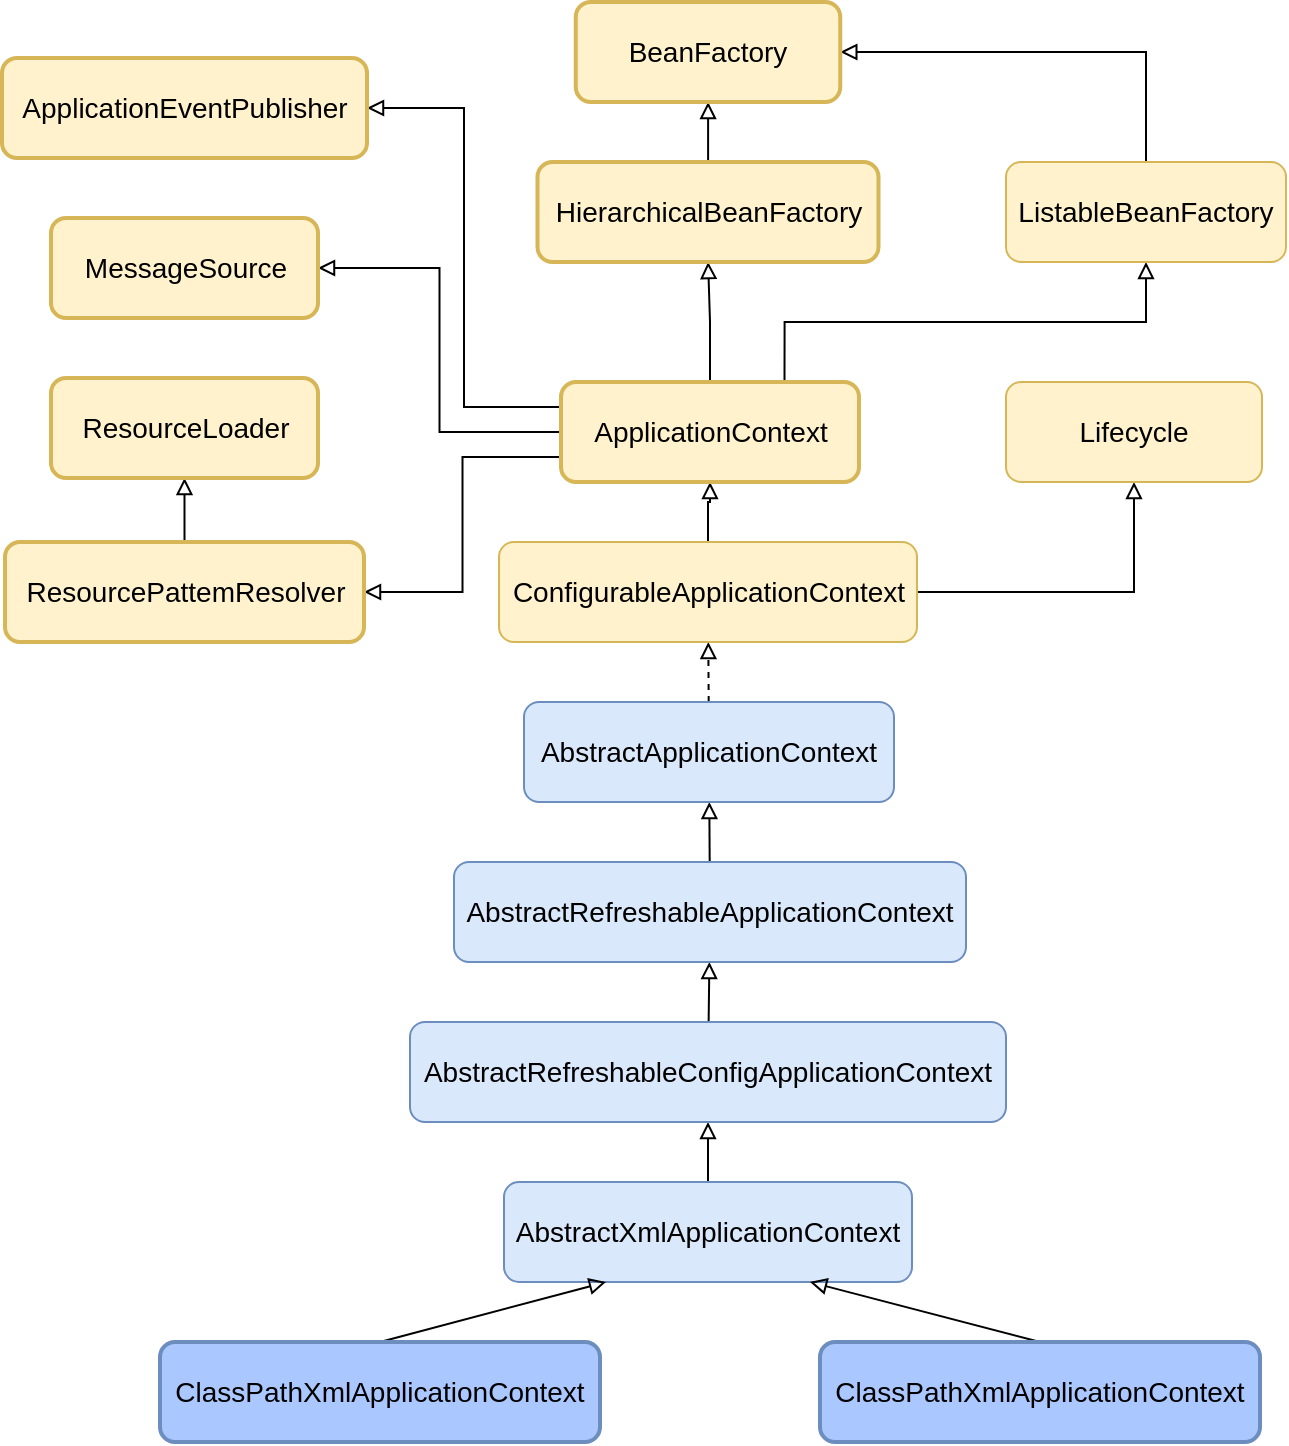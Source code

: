 <mxfile version="15.4.0" type="device"><diagram id="C5RBs43oDa-KdzZeNtuy" name="Page-1"><mxGraphModel dx="907" dy="1210" grid="1" gridSize="10" guides="1" tooltips="1" connect="1" arrows="1" fold="1" page="1" pageScale="1" pageWidth="827" pageHeight="583" math="0" shadow="0"><root><mxCell id="WIyWlLk6GJQsqaUBKTNV-0"/><mxCell id="WIyWlLk6GJQsqaUBKTNV-1" parent="WIyWlLk6GJQsqaUBKTNV-0"/><mxCell id="d60LMpljbLS-f05bGhTv-6" value="" style="edgeStyle=none;rounded=0;orthogonalLoop=1;jettySize=auto;html=1;fontSize=14;endArrow=block;endFill=0;" edge="1" parent="WIyWlLk6GJQsqaUBKTNV-1" source="d60LMpljbLS-f05bGhTv-0" target="d60LMpljbLS-f05bGhTv-5"><mxGeometry relative="1" as="geometry"/></mxCell><mxCell id="d60LMpljbLS-f05bGhTv-0" value="AbstractXmlApplicationContext" style="rounded=1;whiteSpace=wrap;html=1;fontSize=14;fontStyle=0;fillColor=#dae8fc;strokeColor=#6c8ebf;" vertex="1" parent="WIyWlLk6GJQsqaUBKTNV-1"><mxGeometry x="311" y="420" width="204" height="50" as="geometry"/></mxCell><mxCell id="d60LMpljbLS-f05bGhTv-4" style="edgeStyle=none;rounded=0;orthogonalLoop=1;jettySize=auto;html=1;exitX=0.5;exitY=0;exitDx=0;exitDy=0;entryX=0.75;entryY=1;entryDx=0;entryDy=0;fontSize=14;endArrow=block;endFill=0;" edge="1" parent="WIyWlLk6GJQsqaUBKTNV-1" source="d60LMpljbLS-f05bGhTv-1" target="d60LMpljbLS-f05bGhTv-0"><mxGeometry relative="1" as="geometry"/></mxCell><mxCell id="d60LMpljbLS-f05bGhTv-1" value="ClassPathXmlApplicationContext" style="rounded=1;whiteSpace=wrap;html=1;fontSize=14;fontStyle=0;fillColor=#ABC7FF;strokeColor=#6c8ebf;strokeWidth=2;" vertex="1" parent="WIyWlLk6GJQsqaUBKTNV-1"><mxGeometry x="469" y="500" width="220" height="50" as="geometry"/></mxCell><mxCell id="d60LMpljbLS-f05bGhTv-3" style="rounded=0;orthogonalLoop=1;jettySize=auto;html=1;exitX=0.5;exitY=0;exitDx=0;exitDy=0;entryX=0.25;entryY=1;entryDx=0;entryDy=0;fontSize=14;endArrow=block;endFill=0;" edge="1" parent="WIyWlLk6GJQsqaUBKTNV-1" source="d60LMpljbLS-f05bGhTv-2" target="d60LMpljbLS-f05bGhTv-0"><mxGeometry relative="1" as="geometry"/></mxCell><mxCell id="d60LMpljbLS-f05bGhTv-2" value="ClassPathXmlApplicationContext" style="rounded=1;whiteSpace=wrap;html=1;fontSize=14;fontStyle=0;fillColor=#ABC7FF;strokeColor=#6c8ebf;strokeWidth=2;" vertex="1" parent="WIyWlLk6GJQsqaUBKTNV-1"><mxGeometry x="139" y="500" width="220" height="50" as="geometry"/></mxCell><mxCell id="d60LMpljbLS-f05bGhTv-8" value="" style="edgeStyle=none;rounded=0;orthogonalLoop=1;jettySize=auto;html=1;fontSize=14;endArrow=block;endFill=0;" edge="1" parent="WIyWlLk6GJQsqaUBKTNV-1" source="d60LMpljbLS-f05bGhTv-5" target="d60LMpljbLS-f05bGhTv-7"><mxGeometry relative="1" as="geometry"/></mxCell><mxCell id="d60LMpljbLS-f05bGhTv-5" value="AbstractRefreshableConfigApplicationContext" style="rounded=1;whiteSpace=wrap;html=1;fontSize=14;fontStyle=0;fillColor=#dae8fc;strokeColor=#6c8ebf;" vertex="1" parent="WIyWlLk6GJQsqaUBKTNV-1"><mxGeometry x="264" y="340" width="298" height="50" as="geometry"/></mxCell><mxCell id="d60LMpljbLS-f05bGhTv-11" value="" style="edgeStyle=none;rounded=0;orthogonalLoop=1;jettySize=auto;html=1;fontSize=14;endArrow=block;endFill=0;" edge="1" parent="WIyWlLk6GJQsqaUBKTNV-1" source="d60LMpljbLS-f05bGhTv-7" target="d60LMpljbLS-f05bGhTv-10"><mxGeometry relative="1" as="geometry"/></mxCell><mxCell id="d60LMpljbLS-f05bGhTv-7" value="AbstractRefreshableApplicationContext" style="rounded=1;whiteSpace=wrap;html=1;fontSize=14;fontStyle=0;fillColor=#dae8fc;strokeColor=#6c8ebf;" vertex="1" parent="WIyWlLk6GJQsqaUBKTNV-1"><mxGeometry x="286" y="260" width="256" height="50" as="geometry"/></mxCell><mxCell id="d60LMpljbLS-f05bGhTv-13" value="" style="edgeStyle=none;rounded=0;orthogonalLoop=1;jettySize=auto;html=1;fontSize=14;endArrow=block;endFill=0;dashed=1;" edge="1" parent="WIyWlLk6GJQsqaUBKTNV-1" source="d60LMpljbLS-f05bGhTv-10" target="d60LMpljbLS-f05bGhTv-12"><mxGeometry relative="1" as="geometry"/></mxCell><mxCell id="d60LMpljbLS-f05bGhTv-10" value="AbstractApplicationContext" style="rounded=1;whiteSpace=wrap;html=1;fontSize=14;fontStyle=0;fillColor=#dae8fc;strokeColor=#6c8ebf;" vertex="1" parent="WIyWlLk6GJQsqaUBKTNV-1"><mxGeometry x="321" y="180" width="185" height="50" as="geometry"/></mxCell><mxCell id="d60LMpljbLS-f05bGhTv-15" value="" style="edgeStyle=orthogonalEdgeStyle;rounded=0;orthogonalLoop=1;jettySize=auto;html=1;fontSize=14;endArrow=block;endFill=0;entryX=0.5;entryY=1;entryDx=0;entryDy=0;exitX=1;exitY=0.5;exitDx=0;exitDy=0;" edge="1" parent="WIyWlLk6GJQsqaUBKTNV-1" source="d60LMpljbLS-f05bGhTv-12" target="d60LMpljbLS-f05bGhTv-14"><mxGeometry relative="1" as="geometry"/></mxCell><mxCell id="d60LMpljbLS-f05bGhTv-17" value="" style="edgeStyle=orthogonalEdgeStyle;rounded=0;orthogonalLoop=1;jettySize=auto;html=1;fontSize=14;endArrow=block;endFill=0;" edge="1" parent="WIyWlLk6GJQsqaUBKTNV-1" source="d60LMpljbLS-f05bGhTv-12" target="d60LMpljbLS-f05bGhTv-16"><mxGeometry relative="1" as="geometry"/></mxCell><mxCell id="d60LMpljbLS-f05bGhTv-12" value="ConfigurableApplicationContext" style="rounded=1;whiteSpace=wrap;html=1;fontSize=14;fontStyle=0;fillColor=#fff2cc;strokeColor=#d6b656;" vertex="1" parent="WIyWlLk6GJQsqaUBKTNV-1"><mxGeometry x="308.5" y="100" width="209" height="50" as="geometry"/></mxCell><mxCell id="d60LMpljbLS-f05bGhTv-14" value="Lifecycle" style="rounded=1;whiteSpace=wrap;html=1;fontSize=14;fontStyle=0;fillColor=#fff2cc;strokeColor=#d6b656;" vertex="1" parent="WIyWlLk6GJQsqaUBKTNV-1"><mxGeometry x="562" y="20" width="128" height="50" as="geometry"/></mxCell><mxCell id="d60LMpljbLS-f05bGhTv-19" value="" style="edgeStyle=orthogonalEdgeStyle;rounded=0;orthogonalLoop=1;jettySize=auto;html=1;fontSize=14;endArrow=block;endFill=0;" edge="1" parent="WIyWlLk6GJQsqaUBKTNV-1" source="d60LMpljbLS-f05bGhTv-16" target="d60LMpljbLS-f05bGhTv-18"><mxGeometry relative="1" as="geometry"/></mxCell><mxCell id="d60LMpljbLS-f05bGhTv-21" style="edgeStyle=orthogonalEdgeStyle;rounded=0;orthogonalLoop=1;jettySize=auto;html=1;exitX=0.75;exitY=0;exitDx=0;exitDy=0;entryX=0.5;entryY=1;entryDx=0;entryDy=0;fontSize=14;endArrow=block;endFill=0;" edge="1" parent="WIyWlLk6GJQsqaUBKTNV-1" source="d60LMpljbLS-f05bGhTv-16" target="d60LMpljbLS-f05bGhTv-20"><mxGeometry relative="1" as="geometry"><Array as="points"><mxPoint x="451" y="-10"/><mxPoint x="632" y="-10"/></Array></mxGeometry></mxCell><mxCell id="d60LMpljbLS-f05bGhTv-31" style="edgeStyle=orthogonalEdgeStyle;rounded=0;orthogonalLoop=1;jettySize=auto;html=1;exitX=0;exitY=0.75;exitDx=0;exitDy=0;fontSize=14;endArrow=block;endFill=0;entryX=1;entryY=0.5;entryDx=0;entryDy=0;" edge="1" parent="WIyWlLk6GJQsqaUBKTNV-1" source="d60LMpljbLS-f05bGhTv-16" target="d60LMpljbLS-f05bGhTv-27"><mxGeometry relative="1" as="geometry"/></mxCell><mxCell id="d60LMpljbLS-f05bGhTv-33" style="edgeStyle=orthogonalEdgeStyle;rounded=0;orthogonalLoop=1;jettySize=auto;html=1;exitX=0;exitY=0.5;exitDx=0;exitDy=0;entryX=1;entryY=0.5;entryDx=0;entryDy=0;fontSize=14;endArrow=block;endFill=0;" edge="1" parent="WIyWlLk6GJQsqaUBKTNV-1" source="d60LMpljbLS-f05bGhTv-16" target="d60LMpljbLS-f05bGhTv-32"><mxGeometry relative="1" as="geometry"/></mxCell><mxCell id="d60LMpljbLS-f05bGhTv-35" style="edgeStyle=orthogonalEdgeStyle;rounded=0;orthogonalLoop=1;jettySize=auto;html=1;exitX=0;exitY=0.25;exitDx=0;exitDy=0;entryX=1;entryY=0.5;entryDx=0;entryDy=0;fontSize=14;endArrow=block;endFill=0;" edge="1" parent="WIyWlLk6GJQsqaUBKTNV-1" source="d60LMpljbLS-f05bGhTv-16" target="d60LMpljbLS-f05bGhTv-34"><mxGeometry relative="1" as="geometry"/></mxCell><mxCell id="d60LMpljbLS-f05bGhTv-16" value="ApplicationContext" style="rounded=1;whiteSpace=wrap;html=1;fontSize=14;fontStyle=0;fillColor=#fff2cc;strokeColor=#d6b656;strokeWidth=2;" vertex="1" parent="WIyWlLk6GJQsqaUBKTNV-1"><mxGeometry x="339.5" y="20" width="149" height="50" as="geometry"/></mxCell><mxCell id="d60LMpljbLS-f05bGhTv-25" value="" style="edgeStyle=orthogonalEdgeStyle;rounded=0;orthogonalLoop=1;jettySize=auto;html=1;fontSize=14;endArrow=block;endFill=0;" edge="1" parent="WIyWlLk6GJQsqaUBKTNV-1" source="d60LMpljbLS-f05bGhTv-18" target="d60LMpljbLS-f05bGhTv-24"><mxGeometry relative="1" as="geometry"/></mxCell><mxCell id="d60LMpljbLS-f05bGhTv-18" value="HierarchicalBeanFactory" style="rounded=1;whiteSpace=wrap;html=1;fontSize=14;fontStyle=0;fillColor=#fff2cc;strokeColor=#d6b656;strokeWidth=2;" vertex="1" parent="WIyWlLk6GJQsqaUBKTNV-1"><mxGeometry x="327.75" y="-90" width="170.5" height="50" as="geometry"/></mxCell><mxCell id="d60LMpljbLS-f05bGhTv-26" style="edgeStyle=orthogonalEdgeStyle;rounded=0;orthogonalLoop=1;jettySize=auto;html=1;exitX=0.5;exitY=0;exitDx=0;exitDy=0;entryX=1;entryY=0.5;entryDx=0;entryDy=0;fontSize=14;endArrow=block;endFill=0;" edge="1" parent="WIyWlLk6GJQsqaUBKTNV-1" source="d60LMpljbLS-f05bGhTv-20" target="d60LMpljbLS-f05bGhTv-24"><mxGeometry relative="1" as="geometry"/></mxCell><mxCell id="d60LMpljbLS-f05bGhTv-20" value="ListableBeanFactory" style="rounded=1;whiteSpace=wrap;html=1;fontSize=14;fontStyle=0;fillColor=#fff2cc;strokeColor=#d6b656;" vertex="1" parent="WIyWlLk6GJQsqaUBKTNV-1"><mxGeometry x="562" y="-90" width="140" height="50" as="geometry"/></mxCell><mxCell id="d60LMpljbLS-f05bGhTv-24" value="BeanFactory" style="rounded=1;whiteSpace=wrap;html=1;fontSize=14;fontStyle=0;fillColor=#fff2cc;strokeColor=#d6b656;strokeWidth=2;" vertex="1" parent="WIyWlLk6GJQsqaUBKTNV-1"><mxGeometry x="346.88" y="-170" width="132.25" height="50" as="geometry"/></mxCell><mxCell id="d60LMpljbLS-f05bGhTv-30" value="" style="edgeStyle=orthogonalEdgeStyle;rounded=0;orthogonalLoop=1;jettySize=auto;html=1;fontSize=14;endArrow=block;endFill=0;" edge="1" parent="WIyWlLk6GJQsqaUBKTNV-1" source="d60LMpljbLS-f05bGhTv-27" target="d60LMpljbLS-f05bGhTv-29"><mxGeometry relative="1" as="geometry"/></mxCell><mxCell id="d60LMpljbLS-f05bGhTv-27" value="ResourcePattemResolver" style="rounded=1;whiteSpace=wrap;html=1;fontSize=14;fontStyle=0;fillColor=#fff2cc;strokeColor=#d6b656;strokeWidth=2;" vertex="1" parent="WIyWlLk6GJQsqaUBKTNV-1"><mxGeometry x="61.5" y="100" width="179.5" height="50" as="geometry"/></mxCell><mxCell id="d60LMpljbLS-f05bGhTv-29" value="ResourceLoader" style="rounded=1;whiteSpace=wrap;html=1;fontSize=14;fontStyle=0;fillColor=#fff2cc;strokeColor=#d6b656;strokeWidth=2;" vertex="1" parent="WIyWlLk6GJQsqaUBKTNV-1"><mxGeometry x="84.5" y="18" width="133.5" height="50" as="geometry"/></mxCell><mxCell id="d60LMpljbLS-f05bGhTv-32" value="MessageSource" style="rounded=1;whiteSpace=wrap;html=1;fontSize=14;fontStyle=0;fillColor=#fff2cc;strokeColor=#d6b656;strokeWidth=2;" vertex="1" parent="WIyWlLk6GJQsqaUBKTNV-1"><mxGeometry x="84.5" y="-62" width="133.5" height="50" as="geometry"/></mxCell><mxCell id="d60LMpljbLS-f05bGhTv-34" value="ApplicationEventPublisher" style="rounded=1;whiteSpace=wrap;html=1;fontSize=14;fontStyle=0;fillColor=#fff2cc;strokeColor=#d6b656;strokeWidth=2;" vertex="1" parent="WIyWlLk6GJQsqaUBKTNV-1"><mxGeometry x="60" y="-142" width="182.5" height="50" as="geometry"/></mxCell></root></mxGraphModel></diagram></mxfile>